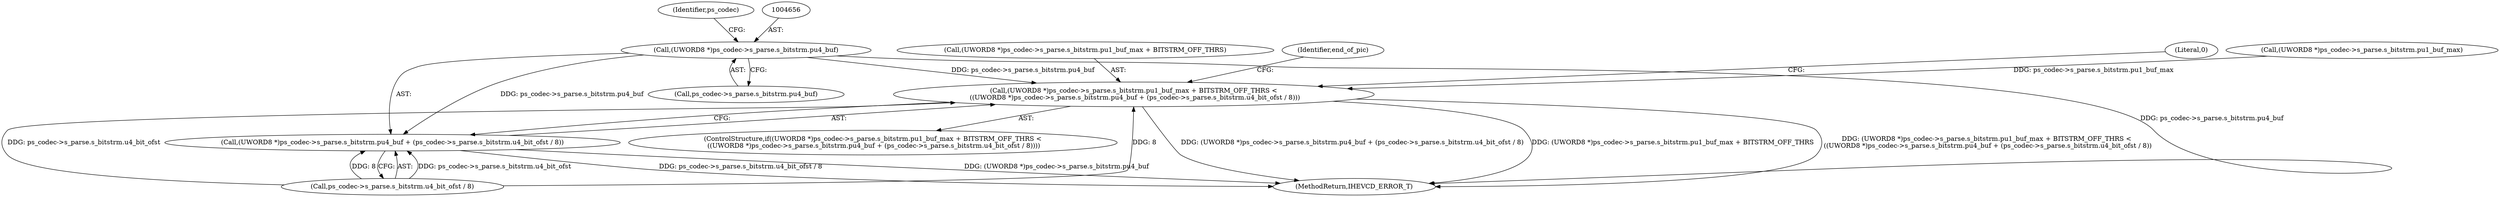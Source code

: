 digraph "0_Android_bcfc7124f6ef9f1ec128fb2e90de774a5b33d199_0@pointer" {
"1004655" [label="(Call,(UWORD8 *)ps_codec->s_parse.s_bitstrm.pu4_buf)"];
"1004642" [label="(Call,(UWORD8 *)ps_codec->s_parse.s_bitstrm.pu1_buf_max + BITSTRM_OFF_THRS <\n ((UWORD8 *)ps_codec->s_parse.s_bitstrm.pu4_buf + (ps_codec->s_parse.s_bitstrm.u4_bit_ofst / 8)))"];
"1004654" [label="(Call,(UWORD8 *)ps_codec->s_parse.s_bitstrm.pu4_buf + (ps_codec->s_parse.s_bitstrm.u4_bit_ofst / 8))"];
"1004643" [label="(Call,(UWORD8 *)ps_codec->s_parse.s_bitstrm.pu1_buf_max + BITSTRM_OFF_THRS)"];
"1005079" [label="(MethodReturn,IHEVCD_ERROR_T)"];
"1004664" [label="(Call,ps_codec->s_parse.s_bitstrm.u4_bit_ofst / 8)"];
"1004684" [label="(Identifier,end_of_pic)"];
"1004657" [label="(Call,ps_codec->s_parse.s_bitstrm.pu4_buf)"];
"1004676" [label="(Literal,0)"];
"1004668" [label="(Identifier,ps_codec)"];
"1004654" [label="(Call,(UWORD8 *)ps_codec->s_parse.s_bitstrm.pu4_buf + (ps_codec->s_parse.s_bitstrm.u4_bit_ofst / 8))"];
"1004655" [label="(Call,(UWORD8 *)ps_codec->s_parse.s_bitstrm.pu4_buf)"];
"1004644" [label="(Call,(UWORD8 *)ps_codec->s_parse.s_bitstrm.pu1_buf_max)"];
"1004641" [label="(ControlStructure,if((UWORD8 *)ps_codec->s_parse.s_bitstrm.pu1_buf_max + BITSTRM_OFF_THRS <\n ((UWORD8 *)ps_codec->s_parse.s_bitstrm.pu4_buf + (ps_codec->s_parse.s_bitstrm.u4_bit_ofst / 8))))"];
"1004642" [label="(Call,(UWORD8 *)ps_codec->s_parse.s_bitstrm.pu1_buf_max + BITSTRM_OFF_THRS <\n ((UWORD8 *)ps_codec->s_parse.s_bitstrm.pu4_buf + (ps_codec->s_parse.s_bitstrm.u4_bit_ofst / 8)))"];
"1004655" -> "1004654"  [label="AST: "];
"1004655" -> "1004657"  [label="CFG: "];
"1004656" -> "1004655"  [label="AST: "];
"1004657" -> "1004655"  [label="AST: "];
"1004668" -> "1004655"  [label="CFG: "];
"1004655" -> "1005079"  [label="DDG: ps_codec->s_parse.s_bitstrm.pu4_buf"];
"1004655" -> "1004642"  [label="DDG: ps_codec->s_parse.s_bitstrm.pu4_buf"];
"1004655" -> "1004654"  [label="DDG: ps_codec->s_parse.s_bitstrm.pu4_buf"];
"1004642" -> "1004641"  [label="AST: "];
"1004642" -> "1004654"  [label="CFG: "];
"1004643" -> "1004642"  [label="AST: "];
"1004654" -> "1004642"  [label="AST: "];
"1004676" -> "1004642"  [label="CFG: "];
"1004684" -> "1004642"  [label="CFG: "];
"1004642" -> "1005079"  [label="DDG: (UWORD8 *)ps_codec->s_parse.s_bitstrm.pu4_buf + (ps_codec->s_parse.s_bitstrm.u4_bit_ofst / 8)"];
"1004642" -> "1005079"  [label="DDG: (UWORD8 *)ps_codec->s_parse.s_bitstrm.pu1_buf_max + BITSTRM_OFF_THRS"];
"1004642" -> "1005079"  [label="DDG: (UWORD8 *)ps_codec->s_parse.s_bitstrm.pu1_buf_max + BITSTRM_OFF_THRS <\n ((UWORD8 *)ps_codec->s_parse.s_bitstrm.pu4_buf + (ps_codec->s_parse.s_bitstrm.u4_bit_ofst / 8))"];
"1004644" -> "1004642"  [label="DDG: ps_codec->s_parse.s_bitstrm.pu1_buf_max"];
"1004664" -> "1004642"  [label="DDG: ps_codec->s_parse.s_bitstrm.u4_bit_ofst"];
"1004664" -> "1004642"  [label="DDG: 8"];
"1004654" -> "1004664"  [label="CFG: "];
"1004664" -> "1004654"  [label="AST: "];
"1004654" -> "1005079"  [label="DDG: (UWORD8 *)ps_codec->s_parse.s_bitstrm.pu4_buf"];
"1004654" -> "1005079"  [label="DDG: ps_codec->s_parse.s_bitstrm.u4_bit_ofst / 8"];
"1004664" -> "1004654"  [label="DDG: ps_codec->s_parse.s_bitstrm.u4_bit_ofst"];
"1004664" -> "1004654"  [label="DDG: 8"];
}

